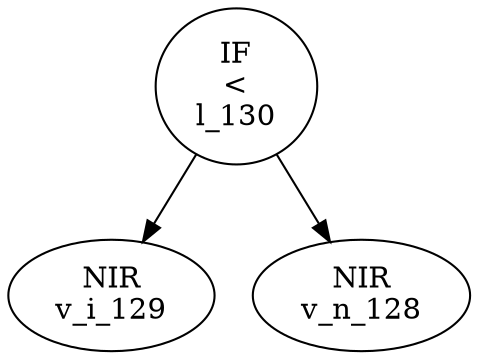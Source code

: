 digraph {NODE_f3cd8ba0 [label="IF
<
l_130
"]
NODE_f3cd8ba0 -> NODE_f3cd3e20;
NODE_f3cd8ba0 -> NODE_f3ce8cb0;
NODE_f3cd3e20 [label="NIR
v_i_129
"]
NODE_f3ce8cb0 [label="NIR
v_n_128
"]
}
